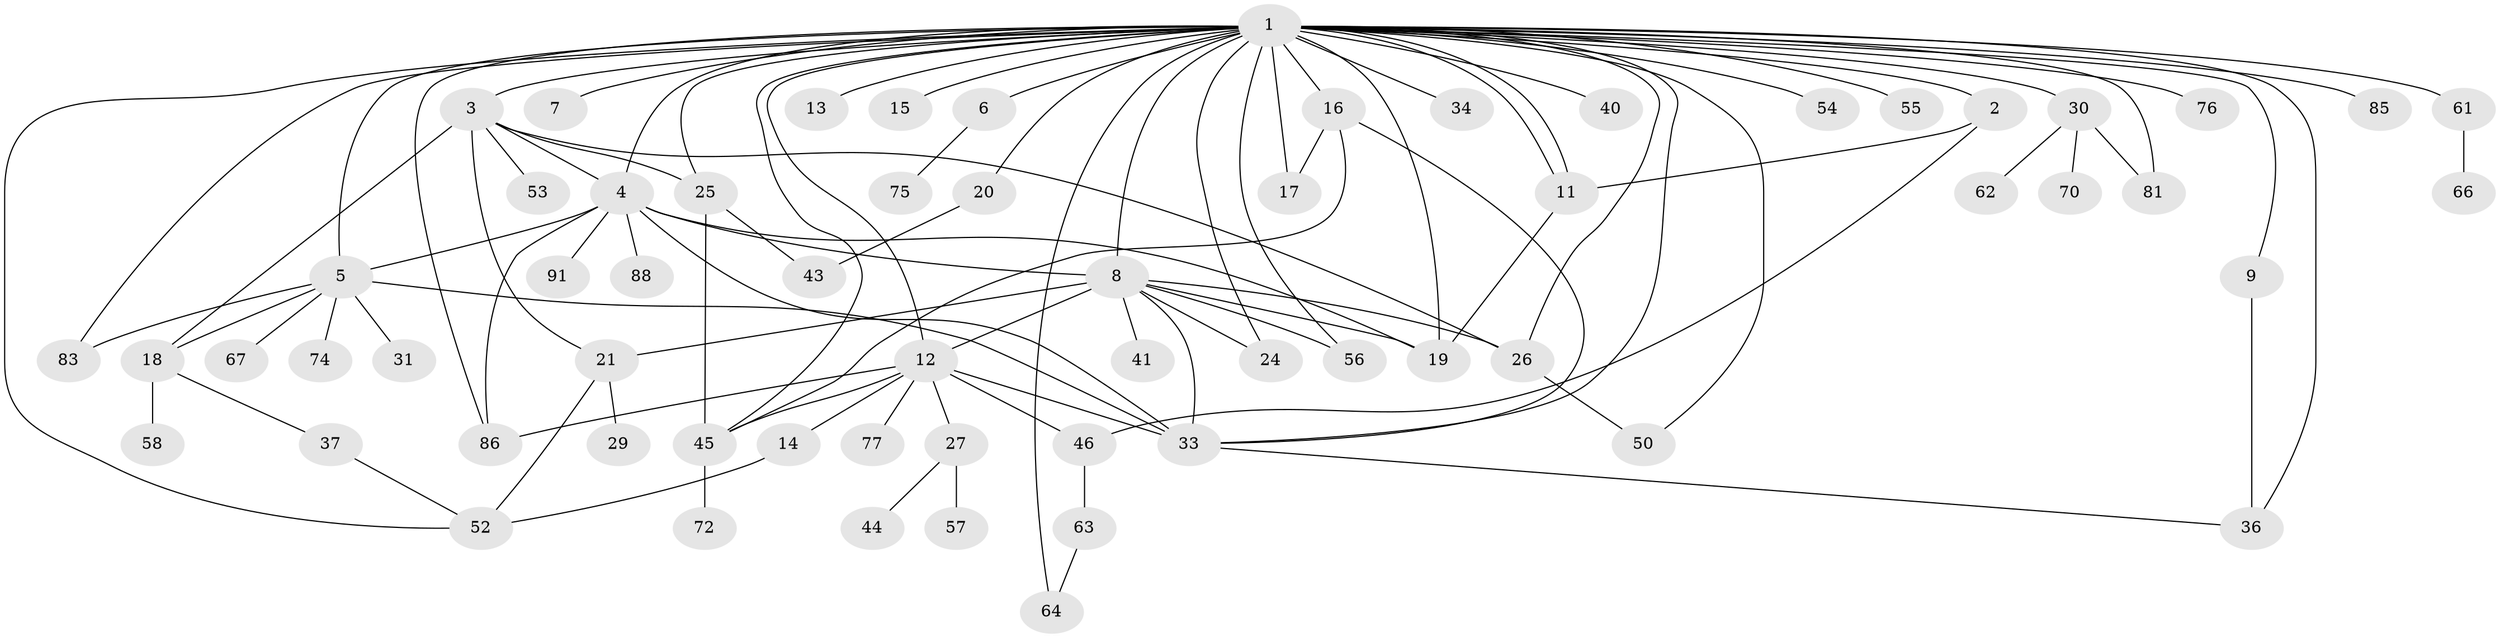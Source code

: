 // original degree distribution, {43: 0.01098901098901099, 3: 0.06593406593406594, 7: 0.01098901098901099, 9: 0.04395604395604396, 4: 0.12087912087912088, 2: 0.3076923076923077, 1: 0.37362637362637363, 5: 0.04395604395604396, 6: 0.02197802197802198}
// Generated by graph-tools (version 1.1) at 2025/18/03/04/25 18:18:28]
// undirected, 63 vertices, 100 edges
graph export_dot {
graph [start="1"]
  node [color=gray90,style=filled];
  1;
  2;
  3;
  4;
  5 [super="+42"];
  6;
  7;
  8 [super="+10"];
  9;
  11 [super="+89"];
  12 [super="+48+22"];
  13;
  14;
  15;
  16 [super="+73"];
  17 [super="+49"];
  18 [super="+28"];
  19;
  20;
  21 [super="+79"];
  24 [super="+82"];
  25 [super="+90"];
  26 [super="+69"];
  27;
  29 [super="+80"];
  30;
  31;
  33 [super="+35"];
  34;
  36 [super="+38+39"];
  37;
  40;
  41;
  43;
  44;
  45 [super="+59"];
  46 [super="+71+51"];
  50;
  52 [super="+68+65+60"];
  53;
  54;
  55;
  56;
  57;
  58;
  61;
  62;
  63;
  64;
  66;
  67;
  70;
  72 [super="+84"];
  74;
  75;
  76;
  77 [super="+78"];
  81;
  83;
  85;
  86;
  88;
  91;
  1 -- 2;
  1 -- 3;
  1 -- 4;
  1 -- 5 [weight=2];
  1 -- 6;
  1 -- 7;
  1 -- 8 [weight=2];
  1 -- 9;
  1 -- 11;
  1 -- 11;
  1 -- 13;
  1 -- 15;
  1 -- 16 [weight=2];
  1 -- 19;
  1 -- 20;
  1 -- 24;
  1 -- 25;
  1 -- 26;
  1 -- 30;
  1 -- 33;
  1 -- 34;
  1 -- 36;
  1 -- 40;
  1 -- 50;
  1 -- 52;
  1 -- 54;
  1 -- 55;
  1 -- 56;
  1 -- 61;
  1 -- 64;
  1 -- 76;
  1 -- 81;
  1 -- 83;
  1 -- 85;
  1 -- 86;
  1 -- 17;
  1 -- 45;
  1 -- 12;
  2 -- 11;
  2 -- 46;
  3 -- 4;
  3 -- 18;
  3 -- 21;
  3 -- 25;
  3 -- 53;
  3 -- 26;
  4 -- 19;
  4 -- 33;
  4 -- 86;
  4 -- 88;
  4 -- 91;
  4 -- 5;
  4 -- 8;
  5 -- 18;
  5 -- 31;
  5 -- 33 [weight=2];
  5 -- 67;
  5 -- 83;
  5 -- 74;
  6 -- 75;
  8 -- 24 [weight=2];
  8 -- 33;
  8 -- 41;
  8 -- 12;
  8 -- 19;
  8 -- 21;
  8 -- 56;
  8 -- 26;
  9 -- 36;
  11 -- 19;
  12 -- 14;
  12 -- 27;
  12 -- 46;
  12 -- 77;
  12 -- 86;
  12 -- 45;
  12 -- 33;
  14 -- 52;
  16 -- 17;
  16 -- 33;
  16 -- 45;
  18 -- 58;
  18 -- 37;
  20 -- 43;
  21 -- 29;
  21 -- 52;
  25 -- 43;
  25 -- 45;
  26 -- 50;
  27 -- 44;
  27 -- 57;
  30 -- 62;
  30 -- 70;
  30 -- 81;
  33 -- 36;
  37 -- 52;
  45 -- 72;
  46 -- 63;
  61 -- 66;
  63 -- 64;
}
